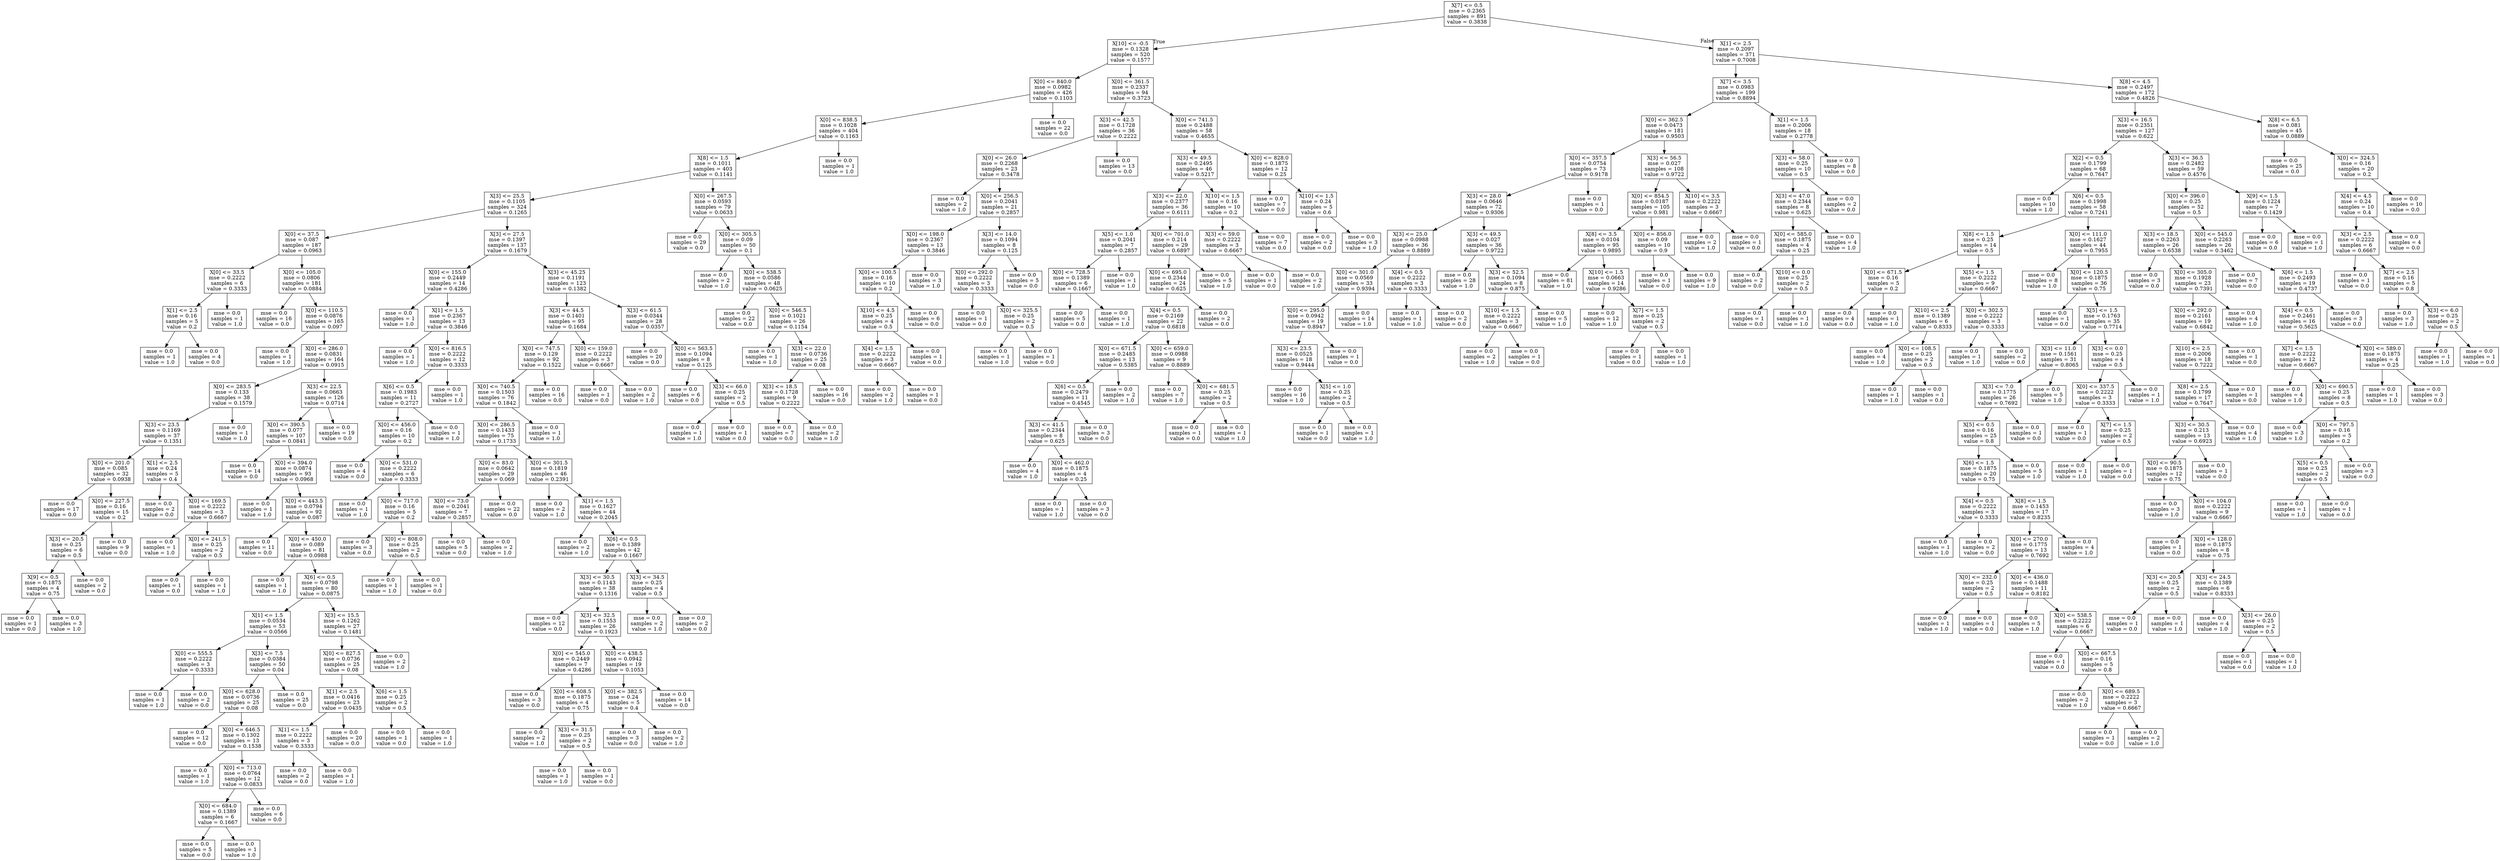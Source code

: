 digraph Tree {
node [shape=box] ;
0 [label="X[7] <= 0.5\nmse = 0.2365\nsamples = 891\nvalue = 0.3838"] ;
1 [label="X[10] <= -0.5\nmse = 0.1328\nsamples = 520\nvalue = 0.1577"] ;
0 -> 1 [labeldistance=2.5, labelangle=45, headlabel="True"] ;
2 [label="X[0] <= 840.0\nmse = 0.0982\nsamples = 426\nvalue = 0.1103"] ;
1 -> 2 ;
3 [label="X[0] <= 838.5\nmse = 0.1028\nsamples = 404\nvalue = 0.1163"] ;
2 -> 3 ;
4 [label="X[8] <= 1.5\nmse = 0.1011\nsamples = 403\nvalue = 0.1141"] ;
3 -> 4 ;
5 [label="X[3] <= 25.5\nmse = 0.1105\nsamples = 324\nvalue = 0.1265"] ;
4 -> 5 ;
6 [label="X[0] <= 37.5\nmse = 0.087\nsamples = 187\nvalue = 0.0963"] ;
5 -> 6 ;
7 [label="X[0] <= 33.5\nmse = 0.2222\nsamples = 6\nvalue = 0.3333"] ;
6 -> 7 ;
8 [label="X[1] <= 2.5\nmse = 0.16\nsamples = 5\nvalue = 0.2"] ;
7 -> 8 ;
9 [label="mse = 0.0\nsamples = 1\nvalue = 1.0"] ;
8 -> 9 ;
10 [label="mse = 0.0\nsamples = 4\nvalue = 0.0"] ;
8 -> 10 ;
11 [label="mse = 0.0\nsamples = 1\nvalue = 1.0"] ;
7 -> 11 ;
12 [label="X[0] <= 105.0\nmse = 0.0806\nsamples = 181\nvalue = 0.0884"] ;
6 -> 12 ;
13 [label="mse = 0.0\nsamples = 16\nvalue = 0.0"] ;
12 -> 13 ;
14 [label="X[0] <= 110.5\nmse = 0.0876\nsamples = 165\nvalue = 0.097"] ;
12 -> 14 ;
15 [label="mse = 0.0\nsamples = 1\nvalue = 1.0"] ;
14 -> 15 ;
16 [label="X[0] <= 286.0\nmse = 0.0831\nsamples = 164\nvalue = 0.0915"] ;
14 -> 16 ;
17 [label="X[0] <= 283.5\nmse = 0.133\nsamples = 38\nvalue = 0.1579"] ;
16 -> 17 ;
18 [label="X[3] <= 23.5\nmse = 0.1169\nsamples = 37\nvalue = 0.1351"] ;
17 -> 18 ;
19 [label="X[0] <= 201.0\nmse = 0.085\nsamples = 32\nvalue = 0.0938"] ;
18 -> 19 ;
20 [label="mse = 0.0\nsamples = 17\nvalue = 0.0"] ;
19 -> 20 ;
21 [label="X[0] <= 227.5\nmse = 0.16\nsamples = 15\nvalue = 0.2"] ;
19 -> 21 ;
22 [label="X[3] <= 20.5\nmse = 0.25\nsamples = 6\nvalue = 0.5"] ;
21 -> 22 ;
23 [label="X[9] <= 0.5\nmse = 0.1875\nsamples = 4\nvalue = 0.75"] ;
22 -> 23 ;
24 [label="mse = 0.0\nsamples = 1\nvalue = 0.0"] ;
23 -> 24 ;
25 [label="mse = 0.0\nsamples = 3\nvalue = 1.0"] ;
23 -> 25 ;
26 [label="mse = 0.0\nsamples = 2\nvalue = 0.0"] ;
22 -> 26 ;
27 [label="mse = 0.0\nsamples = 9\nvalue = 0.0"] ;
21 -> 27 ;
28 [label="X[1] <= 2.5\nmse = 0.24\nsamples = 5\nvalue = 0.4"] ;
18 -> 28 ;
29 [label="mse = 0.0\nsamples = 2\nvalue = 0.0"] ;
28 -> 29 ;
30 [label="X[0] <= 169.5\nmse = 0.2222\nsamples = 3\nvalue = 0.6667"] ;
28 -> 30 ;
31 [label="mse = 0.0\nsamples = 1\nvalue = 1.0"] ;
30 -> 31 ;
32 [label="X[0] <= 241.5\nmse = 0.25\nsamples = 2\nvalue = 0.5"] ;
30 -> 32 ;
33 [label="mse = 0.0\nsamples = 1\nvalue = 0.0"] ;
32 -> 33 ;
34 [label="mse = 0.0\nsamples = 1\nvalue = 1.0"] ;
32 -> 34 ;
35 [label="mse = 0.0\nsamples = 1\nvalue = 1.0"] ;
17 -> 35 ;
36 [label="X[3] <= 22.5\nmse = 0.0663\nsamples = 126\nvalue = 0.0714"] ;
16 -> 36 ;
37 [label="X[0] <= 390.5\nmse = 0.077\nsamples = 107\nvalue = 0.0841"] ;
36 -> 37 ;
38 [label="mse = 0.0\nsamples = 14\nvalue = 0.0"] ;
37 -> 38 ;
39 [label="X[0] <= 394.0\nmse = 0.0874\nsamples = 93\nvalue = 0.0968"] ;
37 -> 39 ;
40 [label="mse = 0.0\nsamples = 1\nvalue = 1.0"] ;
39 -> 40 ;
41 [label="X[0] <= 443.5\nmse = 0.0794\nsamples = 92\nvalue = 0.087"] ;
39 -> 41 ;
42 [label="mse = 0.0\nsamples = 11\nvalue = 0.0"] ;
41 -> 42 ;
43 [label="X[0] <= 450.0\nmse = 0.089\nsamples = 81\nvalue = 0.0988"] ;
41 -> 43 ;
44 [label="mse = 0.0\nsamples = 1\nvalue = 1.0"] ;
43 -> 44 ;
45 [label="X[6] <= 0.5\nmse = 0.0798\nsamples = 80\nvalue = 0.0875"] ;
43 -> 45 ;
46 [label="X[1] <= 1.5\nmse = 0.0534\nsamples = 53\nvalue = 0.0566"] ;
45 -> 46 ;
47 [label="X[0] <= 555.5\nmse = 0.2222\nsamples = 3\nvalue = 0.3333"] ;
46 -> 47 ;
48 [label="mse = 0.0\nsamples = 1\nvalue = 1.0"] ;
47 -> 48 ;
49 [label="mse = 0.0\nsamples = 2\nvalue = 0.0"] ;
47 -> 49 ;
50 [label="X[3] <= 7.5\nmse = 0.0384\nsamples = 50\nvalue = 0.04"] ;
46 -> 50 ;
51 [label="X[0] <= 628.0\nmse = 0.0736\nsamples = 25\nvalue = 0.08"] ;
50 -> 51 ;
52 [label="mse = 0.0\nsamples = 12\nvalue = 0.0"] ;
51 -> 52 ;
53 [label="X[0] <= 646.5\nmse = 0.1302\nsamples = 13\nvalue = 0.1538"] ;
51 -> 53 ;
54 [label="mse = 0.0\nsamples = 1\nvalue = 1.0"] ;
53 -> 54 ;
55 [label="X[0] <= 713.0\nmse = 0.0764\nsamples = 12\nvalue = 0.0833"] ;
53 -> 55 ;
56 [label="X[0] <= 684.0\nmse = 0.1389\nsamples = 6\nvalue = 0.1667"] ;
55 -> 56 ;
57 [label="mse = 0.0\nsamples = 5\nvalue = 0.0"] ;
56 -> 57 ;
58 [label="mse = 0.0\nsamples = 1\nvalue = 1.0"] ;
56 -> 58 ;
59 [label="mse = 0.0\nsamples = 6\nvalue = 0.0"] ;
55 -> 59 ;
60 [label="mse = 0.0\nsamples = 25\nvalue = 0.0"] ;
50 -> 60 ;
61 [label="X[3] <= 15.5\nmse = 0.1262\nsamples = 27\nvalue = 0.1481"] ;
45 -> 61 ;
62 [label="X[0] <= 827.5\nmse = 0.0736\nsamples = 25\nvalue = 0.08"] ;
61 -> 62 ;
63 [label="X[1] <= 2.5\nmse = 0.0416\nsamples = 23\nvalue = 0.0435"] ;
62 -> 63 ;
64 [label="X[1] <= 1.5\nmse = 0.2222\nsamples = 3\nvalue = 0.3333"] ;
63 -> 64 ;
65 [label="mse = 0.0\nsamples = 2\nvalue = 0.0"] ;
64 -> 65 ;
66 [label="mse = 0.0\nsamples = 1\nvalue = 1.0"] ;
64 -> 66 ;
67 [label="mse = 0.0\nsamples = 20\nvalue = 0.0"] ;
63 -> 67 ;
68 [label="X[6] <= 1.5\nmse = 0.25\nsamples = 2\nvalue = 0.5"] ;
62 -> 68 ;
69 [label="mse = 0.0\nsamples = 1\nvalue = 0.0"] ;
68 -> 69 ;
70 [label="mse = 0.0\nsamples = 1\nvalue = 1.0"] ;
68 -> 70 ;
71 [label="mse = 0.0\nsamples = 2\nvalue = 1.0"] ;
61 -> 71 ;
72 [label="mse = 0.0\nsamples = 19\nvalue = 0.0"] ;
36 -> 72 ;
73 [label="X[3] <= 27.5\nmse = 0.1397\nsamples = 137\nvalue = 0.1679"] ;
5 -> 73 ;
74 [label="X[0] <= 155.0\nmse = 0.2449\nsamples = 14\nvalue = 0.4286"] ;
73 -> 74 ;
75 [label="mse = 0.0\nsamples = 1\nvalue = 1.0"] ;
74 -> 75 ;
76 [label="X[1] <= 1.5\nmse = 0.2367\nsamples = 13\nvalue = 0.3846"] ;
74 -> 76 ;
77 [label="mse = 0.0\nsamples = 1\nvalue = 1.0"] ;
76 -> 77 ;
78 [label="X[0] <= 816.5\nmse = 0.2222\nsamples = 12\nvalue = 0.3333"] ;
76 -> 78 ;
79 [label="X[6] <= 0.5\nmse = 0.1983\nsamples = 11\nvalue = 0.2727"] ;
78 -> 79 ;
80 [label="X[0] <= 456.0\nmse = 0.16\nsamples = 10\nvalue = 0.2"] ;
79 -> 80 ;
81 [label="mse = 0.0\nsamples = 4\nvalue = 0.0"] ;
80 -> 81 ;
82 [label="X[0] <= 531.0\nmse = 0.2222\nsamples = 6\nvalue = 0.3333"] ;
80 -> 82 ;
83 [label="mse = 0.0\nsamples = 1\nvalue = 1.0"] ;
82 -> 83 ;
84 [label="X[0] <= 717.0\nmse = 0.16\nsamples = 5\nvalue = 0.2"] ;
82 -> 84 ;
85 [label="mse = 0.0\nsamples = 3\nvalue = 0.0"] ;
84 -> 85 ;
86 [label="X[0] <= 808.0\nmse = 0.25\nsamples = 2\nvalue = 0.5"] ;
84 -> 86 ;
87 [label="mse = 0.0\nsamples = 1\nvalue = 1.0"] ;
86 -> 87 ;
88 [label="mse = 0.0\nsamples = 1\nvalue = 0.0"] ;
86 -> 88 ;
89 [label="mse = 0.0\nsamples = 1\nvalue = 1.0"] ;
79 -> 89 ;
90 [label="mse = 0.0\nsamples = 1\nvalue = 1.0"] ;
78 -> 90 ;
91 [label="X[3] <= 45.25\nmse = 0.1191\nsamples = 123\nvalue = 0.1382"] ;
73 -> 91 ;
92 [label="X[3] <= 44.5\nmse = 0.1401\nsamples = 95\nvalue = 0.1684"] ;
91 -> 92 ;
93 [label="X[0] <= 747.5\nmse = 0.129\nsamples = 92\nvalue = 0.1522"] ;
92 -> 93 ;
94 [label="X[0] <= 740.5\nmse = 0.1503\nsamples = 76\nvalue = 0.1842"] ;
93 -> 94 ;
95 [label="X[0] <= 286.5\nmse = 0.1433\nsamples = 75\nvalue = 0.1733"] ;
94 -> 95 ;
96 [label="X[0] <= 83.0\nmse = 0.0642\nsamples = 29\nvalue = 0.069"] ;
95 -> 96 ;
97 [label="X[0] <= 73.0\nmse = 0.2041\nsamples = 7\nvalue = 0.2857"] ;
96 -> 97 ;
98 [label="mse = 0.0\nsamples = 5\nvalue = 0.0"] ;
97 -> 98 ;
99 [label="mse = 0.0\nsamples = 2\nvalue = 1.0"] ;
97 -> 99 ;
100 [label="mse = 0.0\nsamples = 22\nvalue = 0.0"] ;
96 -> 100 ;
101 [label="X[0] <= 301.5\nmse = 0.1819\nsamples = 46\nvalue = 0.2391"] ;
95 -> 101 ;
102 [label="mse = 0.0\nsamples = 2\nvalue = 1.0"] ;
101 -> 102 ;
103 [label="X[1] <= 1.5\nmse = 0.1627\nsamples = 44\nvalue = 0.2045"] ;
101 -> 103 ;
104 [label="mse = 0.0\nsamples = 2\nvalue = 1.0"] ;
103 -> 104 ;
105 [label="X[6] <= 0.5\nmse = 0.1389\nsamples = 42\nvalue = 0.1667"] ;
103 -> 105 ;
106 [label="X[3] <= 30.5\nmse = 0.1143\nsamples = 38\nvalue = 0.1316"] ;
105 -> 106 ;
107 [label="mse = 0.0\nsamples = 12\nvalue = 0.0"] ;
106 -> 107 ;
108 [label="X[3] <= 32.5\nmse = 0.1553\nsamples = 26\nvalue = 0.1923"] ;
106 -> 108 ;
109 [label="X[0] <= 545.0\nmse = 0.2449\nsamples = 7\nvalue = 0.4286"] ;
108 -> 109 ;
110 [label="mse = 0.0\nsamples = 3\nvalue = 0.0"] ;
109 -> 110 ;
111 [label="X[0] <= 608.5\nmse = 0.1875\nsamples = 4\nvalue = 0.75"] ;
109 -> 111 ;
112 [label="mse = 0.0\nsamples = 2\nvalue = 1.0"] ;
111 -> 112 ;
113 [label="X[3] <= 31.5\nmse = 0.25\nsamples = 2\nvalue = 0.5"] ;
111 -> 113 ;
114 [label="mse = 0.0\nsamples = 1\nvalue = 1.0"] ;
113 -> 114 ;
115 [label="mse = 0.0\nsamples = 1\nvalue = 0.0"] ;
113 -> 115 ;
116 [label="X[0] <= 438.5\nmse = 0.0942\nsamples = 19\nvalue = 0.1053"] ;
108 -> 116 ;
117 [label="X[0] <= 382.5\nmse = 0.24\nsamples = 5\nvalue = 0.4"] ;
116 -> 117 ;
118 [label="mse = 0.0\nsamples = 3\nvalue = 0.0"] ;
117 -> 118 ;
119 [label="mse = 0.0\nsamples = 2\nvalue = 1.0"] ;
117 -> 119 ;
120 [label="mse = 0.0\nsamples = 14\nvalue = 0.0"] ;
116 -> 120 ;
121 [label="X[3] <= 34.5\nmse = 0.25\nsamples = 4\nvalue = 0.5"] ;
105 -> 121 ;
122 [label="mse = 0.0\nsamples = 2\nvalue = 1.0"] ;
121 -> 122 ;
123 [label="mse = 0.0\nsamples = 2\nvalue = 0.0"] ;
121 -> 123 ;
124 [label="mse = 0.0\nsamples = 1\nvalue = 1.0"] ;
94 -> 124 ;
125 [label="mse = 0.0\nsamples = 16\nvalue = 0.0"] ;
93 -> 125 ;
126 [label="X[0] <= 159.0\nmse = 0.2222\nsamples = 3\nvalue = 0.6667"] ;
92 -> 126 ;
127 [label="mse = 0.0\nsamples = 1\nvalue = 0.0"] ;
126 -> 127 ;
128 [label="mse = 0.0\nsamples = 2\nvalue = 1.0"] ;
126 -> 128 ;
129 [label="X[3] <= 61.5\nmse = 0.0344\nsamples = 28\nvalue = 0.0357"] ;
91 -> 129 ;
130 [label="mse = 0.0\nsamples = 20\nvalue = 0.0"] ;
129 -> 130 ;
131 [label="X[0] <= 563.5\nmse = 0.1094\nsamples = 8\nvalue = 0.125"] ;
129 -> 131 ;
132 [label="mse = 0.0\nsamples = 6\nvalue = 0.0"] ;
131 -> 132 ;
133 [label="X[3] <= 66.0\nmse = 0.25\nsamples = 2\nvalue = 0.5"] ;
131 -> 133 ;
134 [label="mse = 0.0\nsamples = 1\nvalue = 1.0"] ;
133 -> 134 ;
135 [label="mse = 0.0\nsamples = 1\nvalue = 0.0"] ;
133 -> 135 ;
136 [label="X[0] <= 267.5\nmse = 0.0593\nsamples = 79\nvalue = 0.0633"] ;
4 -> 136 ;
137 [label="mse = 0.0\nsamples = 29\nvalue = 0.0"] ;
136 -> 137 ;
138 [label="X[0] <= 305.5\nmse = 0.09\nsamples = 50\nvalue = 0.1"] ;
136 -> 138 ;
139 [label="mse = 0.0\nsamples = 2\nvalue = 1.0"] ;
138 -> 139 ;
140 [label="X[0] <= 538.5\nmse = 0.0586\nsamples = 48\nvalue = 0.0625"] ;
138 -> 140 ;
141 [label="mse = 0.0\nsamples = 22\nvalue = 0.0"] ;
140 -> 141 ;
142 [label="X[0] <= 546.5\nmse = 0.1021\nsamples = 26\nvalue = 0.1154"] ;
140 -> 142 ;
143 [label="mse = 0.0\nsamples = 1\nvalue = 1.0"] ;
142 -> 143 ;
144 [label="X[3] <= 22.0\nmse = 0.0736\nsamples = 25\nvalue = 0.08"] ;
142 -> 144 ;
145 [label="X[3] <= 18.5\nmse = 0.1728\nsamples = 9\nvalue = 0.2222"] ;
144 -> 145 ;
146 [label="mse = 0.0\nsamples = 7\nvalue = 0.0"] ;
145 -> 146 ;
147 [label="mse = 0.0\nsamples = 2\nvalue = 1.0"] ;
145 -> 147 ;
148 [label="mse = 0.0\nsamples = 16\nvalue = 0.0"] ;
144 -> 148 ;
149 [label="mse = 0.0\nsamples = 1\nvalue = 1.0"] ;
3 -> 149 ;
150 [label="mse = 0.0\nsamples = 22\nvalue = 0.0"] ;
2 -> 150 ;
151 [label="X[0] <= 361.5\nmse = 0.2337\nsamples = 94\nvalue = 0.3723"] ;
1 -> 151 ;
152 [label="X[3] <= 42.5\nmse = 0.1728\nsamples = 36\nvalue = 0.2222"] ;
151 -> 152 ;
153 [label="X[0] <= 26.0\nmse = 0.2268\nsamples = 23\nvalue = 0.3478"] ;
152 -> 153 ;
154 [label="mse = 0.0\nsamples = 2\nvalue = 1.0"] ;
153 -> 154 ;
155 [label="X[0] <= 256.5\nmse = 0.2041\nsamples = 21\nvalue = 0.2857"] ;
153 -> 155 ;
156 [label="X[0] <= 198.0\nmse = 0.2367\nsamples = 13\nvalue = 0.3846"] ;
155 -> 156 ;
157 [label="X[0] <= 100.5\nmse = 0.16\nsamples = 10\nvalue = 0.2"] ;
156 -> 157 ;
158 [label="X[10] <= 4.5\nmse = 0.25\nsamples = 4\nvalue = 0.5"] ;
157 -> 158 ;
159 [label="X[4] <= 1.5\nmse = 0.2222\nsamples = 3\nvalue = 0.6667"] ;
158 -> 159 ;
160 [label="mse = 0.0\nsamples = 2\nvalue = 1.0"] ;
159 -> 160 ;
161 [label="mse = 0.0\nsamples = 1\nvalue = 0.0"] ;
159 -> 161 ;
162 [label="mse = 0.0\nsamples = 1\nvalue = 0.0"] ;
158 -> 162 ;
163 [label="mse = 0.0\nsamples = 6\nvalue = 0.0"] ;
157 -> 163 ;
164 [label="mse = 0.0\nsamples = 3\nvalue = 1.0"] ;
156 -> 164 ;
165 [label="X[3] <= 14.0\nmse = 0.1094\nsamples = 8\nvalue = 0.125"] ;
155 -> 165 ;
166 [label="X[0] <= 292.0\nmse = 0.2222\nsamples = 3\nvalue = 0.3333"] ;
165 -> 166 ;
167 [label="mse = 0.0\nsamples = 1\nvalue = 0.0"] ;
166 -> 167 ;
168 [label="X[0] <= 325.5\nmse = 0.25\nsamples = 2\nvalue = 0.5"] ;
166 -> 168 ;
169 [label="mse = 0.0\nsamples = 1\nvalue = 1.0"] ;
168 -> 169 ;
170 [label="mse = 0.0\nsamples = 1\nvalue = 0.0"] ;
168 -> 170 ;
171 [label="mse = 0.0\nsamples = 5\nvalue = 0.0"] ;
165 -> 171 ;
172 [label="mse = 0.0\nsamples = 13\nvalue = 0.0"] ;
152 -> 172 ;
173 [label="X[0] <= 741.5\nmse = 0.2488\nsamples = 58\nvalue = 0.4655"] ;
151 -> 173 ;
174 [label="X[3] <= 49.5\nmse = 0.2495\nsamples = 46\nvalue = 0.5217"] ;
173 -> 174 ;
175 [label="X[3] <= 22.0\nmse = 0.2377\nsamples = 36\nvalue = 0.6111"] ;
174 -> 175 ;
176 [label="X[5] <= 1.0\nmse = 0.2041\nsamples = 7\nvalue = 0.2857"] ;
175 -> 176 ;
177 [label="X[0] <= 728.5\nmse = 0.1389\nsamples = 6\nvalue = 0.1667"] ;
176 -> 177 ;
178 [label="mse = 0.0\nsamples = 5\nvalue = 0.0"] ;
177 -> 178 ;
179 [label="mse = 0.0\nsamples = 1\nvalue = 1.0"] ;
177 -> 179 ;
180 [label="mse = 0.0\nsamples = 1\nvalue = 1.0"] ;
176 -> 180 ;
181 [label="X[0] <= 701.0\nmse = 0.214\nsamples = 29\nvalue = 0.6897"] ;
175 -> 181 ;
182 [label="X[0] <= 695.0\nmse = 0.2344\nsamples = 24\nvalue = 0.625"] ;
181 -> 182 ;
183 [label="X[4] <= 0.5\nmse = 0.2169\nsamples = 22\nvalue = 0.6818"] ;
182 -> 183 ;
184 [label="X[0] <= 671.5\nmse = 0.2485\nsamples = 13\nvalue = 0.5385"] ;
183 -> 184 ;
185 [label="X[6] <= 0.5\nmse = 0.2479\nsamples = 11\nvalue = 0.4545"] ;
184 -> 185 ;
186 [label="X[3] <= 41.5\nmse = 0.2344\nsamples = 8\nvalue = 0.625"] ;
185 -> 186 ;
187 [label="mse = 0.0\nsamples = 4\nvalue = 1.0"] ;
186 -> 187 ;
188 [label="X[0] <= 462.0\nmse = 0.1875\nsamples = 4\nvalue = 0.25"] ;
186 -> 188 ;
189 [label="mse = 0.0\nsamples = 1\nvalue = 1.0"] ;
188 -> 189 ;
190 [label="mse = 0.0\nsamples = 3\nvalue = 0.0"] ;
188 -> 190 ;
191 [label="mse = 0.0\nsamples = 3\nvalue = 0.0"] ;
185 -> 191 ;
192 [label="mse = 0.0\nsamples = 2\nvalue = 1.0"] ;
184 -> 192 ;
193 [label="X[0] <= 659.0\nmse = 0.0988\nsamples = 9\nvalue = 0.8889"] ;
183 -> 193 ;
194 [label="mse = 0.0\nsamples = 7\nvalue = 1.0"] ;
193 -> 194 ;
195 [label="X[0] <= 681.5\nmse = 0.25\nsamples = 2\nvalue = 0.5"] ;
193 -> 195 ;
196 [label="mse = 0.0\nsamples = 1\nvalue = 0.0"] ;
195 -> 196 ;
197 [label="mse = 0.0\nsamples = 1\nvalue = 1.0"] ;
195 -> 197 ;
198 [label="mse = 0.0\nsamples = 2\nvalue = 0.0"] ;
182 -> 198 ;
199 [label="mse = 0.0\nsamples = 5\nvalue = 1.0"] ;
181 -> 199 ;
200 [label="X[10] <= 1.5\nmse = 0.16\nsamples = 10\nvalue = 0.2"] ;
174 -> 200 ;
201 [label="X[3] <= 59.0\nmse = 0.2222\nsamples = 3\nvalue = 0.6667"] ;
200 -> 201 ;
202 [label="mse = 0.0\nsamples = 1\nvalue = 0.0"] ;
201 -> 202 ;
203 [label="mse = 0.0\nsamples = 2\nvalue = 1.0"] ;
201 -> 203 ;
204 [label="mse = 0.0\nsamples = 7\nvalue = 0.0"] ;
200 -> 204 ;
205 [label="X[0] <= 828.0\nmse = 0.1875\nsamples = 12\nvalue = 0.25"] ;
173 -> 205 ;
206 [label="mse = 0.0\nsamples = 7\nvalue = 0.0"] ;
205 -> 206 ;
207 [label="X[10] <= 1.5\nmse = 0.24\nsamples = 5\nvalue = 0.6"] ;
205 -> 207 ;
208 [label="mse = 0.0\nsamples = 2\nvalue = 0.0"] ;
207 -> 208 ;
209 [label="mse = 0.0\nsamples = 3\nvalue = 1.0"] ;
207 -> 209 ;
210 [label="X[1] <= 2.5\nmse = 0.2097\nsamples = 371\nvalue = 0.7008"] ;
0 -> 210 [labeldistance=2.5, labelangle=-45, headlabel="False"] ;
211 [label="X[7] <= 3.5\nmse = 0.0983\nsamples = 199\nvalue = 0.8894"] ;
210 -> 211 ;
212 [label="X[0] <= 362.5\nmse = 0.0473\nsamples = 181\nvalue = 0.9503"] ;
211 -> 212 ;
213 [label="X[0] <= 357.5\nmse = 0.0754\nsamples = 73\nvalue = 0.9178"] ;
212 -> 213 ;
214 [label="X[3] <= 28.0\nmse = 0.0646\nsamples = 72\nvalue = 0.9306"] ;
213 -> 214 ;
215 [label="X[3] <= 25.0\nmse = 0.0988\nsamples = 36\nvalue = 0.8889"] ;
214 -> 215 ;
216 [label="X[0] <= 301.0\nmse = 0.0569\nsamples = 33\nvalue = 0.9394"] ;
215 -> 216 ;
217 [label="X[0] <= 295.0\nmse = 0.0942\nsamples = 19\nvalue = 0.8947"] ;
216 -> 217 ;
218 [label="X[3] <= 23.5\nmse = 0.0525\nsamples = 18\nvalue = 0.9444"] ;
217 -> 218 ;
219 [label="mse = 0.0\nsamples = 16\nvalue = 1.0"] ;
218 -> 219 ;
220 [label="X[5] <= 1.0\nmse = 0.25\nsamples = 2\nvalue = 0.5"] ;
218 -> 220 ;
221 [label="mse = 0.0\nsamples = 1\nvalue = 0.0"] ;
220 -> 221 ;
222 [label="mse = 0.0\nsamples = 1\nvalue = 1.0"] ;
220 -> 222 ;
223 [label="mse = 0.0\nsamples = 1\nvalue = 0.0"] ;
217 -> 223 ;
224 [label="mse = 0.0\nsamples = 14\nvalue = 1.0"] ;
216 -> 224 ;
225 [label="X[4] <= 0.5\nmse = 0.2222\nsamples = 3\nvalue = 0.3333"] ;
215 -> 225 ;
226 [label="mse = 0.0\nsamples = 1\nvalue = 1.0"] ;
225 -> 226 ;
227 [label="mse = 0.0\nsamples = 2\nvalue = 0.0"] ;
225 -> 227 ;
228 [label="X[3] <= 49.5\nmse = 0.027\nsamples = 36\nvalue = 0.9722"] ;
214 -> 228 ;
229 [label="mse = 0.0\nsamples = 28\nvalue = 1.0"] ;
228 -> 229 ;
230 [label="X[3] <= 52.5\nmse = 0.1094\nsamples = 8\nvalue = 0.875"] ;
228 -> 230 ;
231 [label="X[10] <= 1.5\nmse = 0.2222\nsamples = 3\nvalue = 0.6667"] ;
230 -> 231 ;
232 [label="mse = 0.0\nsamples = 2\nvalue = 1.0"] ;
231 -> 232 ;
233 [label="mse = 0.0\nsamples = 1\nvalue = 0.0"] ;
231 -> 233 ;
234 [label="mse = 0.0\nsamples = 5\nvalue = 1.0"] ;
230 -> 234 ;
235 [label="mse = 0.0\nsamples = 1\nvalue = 0.0"] ;
213 -> 235 ;
236 [label="X[3] <= 56.5\nmse = 0.027\nsamples = 108\nvalue = 0.9722"] ;
212 -> 236 ;
237 [label="X[0] <= 854.5\nmse = 0.0187\nsamples = 105\nvalue = 0.981"] ;
236 -> 237 ;
238 [label="X[8] <= 3.5\nmse = 0.0104\nsamples = 95\nvalue = 0.9895"] ;
237 -> 238 ;
239 [label="mse = 0.0\nsamples = 81\nvalue = 1.0"] ;
238 -> 239 ;
240 [label="X[10] <= 1.5\nmse = 0.0663\nsamples = 14\nvalue = 0.9286"] ;
238 -> 240 ;
241 [label="mse = 0.0\nsamples = 12\nvalue = 1.0"] ;
240 -> 241 ;
242 [label="X[7] <= 1.5\nmse = 0.25\nsamples = 2\nvalue = 0.5"] ;
240 -> 242 ;
243 [label="mse = 0.0\nsamples = 1\nvalue = 0.0"] ;
242 -> 243 ;
244 [label="mse = 0.0\nsamples = 1\nvalue = 1.0"] ;
242 -> 244 ;
245 [label="X[0] <= 856.0\nmse = 0.09\nsamples = 10\nvalue = 0.9"] ;
237 -> 245 ;
246 [label="mse = 0.0\nsamples = 1\nvalue = 0.0"] ;
245 -> 246 ;
247 [label="mse = 0.0\nsamples = 9\nvalue = 1.0"] ;
245 -> 247 ;
248 [label="X[10] <= 3.5\nmse = 0.2222\nsamples = 3\nvalue = 0.6667"] ;
236 -> 248 ;
249 [label="mse = 0.0\nsamples = 2\nvalue = 1.0"] ;
248 -> 249 ;
250 [label="mse = 0.0\nsamples = 1\nvalue = 0.0"] ;
248 -> 250 ;
251 [label="X[1] <= 1.5\nmse = 0.2006\nsamples = 18\nvalue = 0.2778"] ;
211 -> 251 ;
252 [label="X[3] <= 58.0\nmse = 0.25\nsamples = 10\nvalue = 0.5"] ;
251 -> 252 ;
253 [label="X[3] <= 47.0\nmse = 0.2344\nsamples = 8\nvalue = 0.625"] ;
252 -> 253 ;
254 [label="X[0] <= 585.0\nmse = 0.1875\nsamples = 4\nvalue = 0.25"] ;
253 -> 254 ;
255 [label="mse = 0.0\nsamples = 2\nvalue = 0.0"] ;
254 -> 255 ;
256 [label="X[10] <= 0.0\nmse = 0.25\nsamples = 2\nvalue = 0.5"] ;
254 -> 256 ;
257 [label="mse = 0.0\nsamples = 1\nvalue = 0.0"] ;
256 -> 257 ;
258 [label="mse = 0.0\nsamples = 1\nvalue = 1.0"] ;
256 -> 258 ;
259 [label="mse = 0.0\nsamples = 4\nvalue = 1.0"] ;
253 -> 259 ;
260 [label="mse = 0.0\nsamples = 2\nvalue = 0.0"] ;
252 -> 260 ;
261 [label="mse = 0.0\nsamples = 8\nvalue = 0.0"] ;
251 -> 261 ;
262 [label="X[8] <= 4.5\nmse = 0.2497\nsamples = 172\nvalue = 0.4826"] ;
210 -> 262 ;
263 [label="X[3] <= 16.5\nmse = 0.2351\nsamples = 127\nvalue = 0.622"] ;
262 -> 263 ;
264 [label="X[2] <= 0.5\nmse = 0.1799\nsamples = 68\nvalue = 0.7647"] ;
263 -> 264 ;
265 [label="mse = 0.0\nsamples = 10\nvalue = 1.0"] ;
264 -> 265 ;
266 [label="X[6] <= 0.5\nmse = 0.1998\nsamples = 58\nvalue = 0.7241"] ;
264 -> 266 ;
267 [label="X[8] <= 1.5\nmse = 0.25\nsamples = 14\nvalue = 0.5"] ;
266 -> 267 ;
268 [label="X[0] <= 671.5\nmse = 0.16\nsamples = 5\nvalue = 0.2"] ;
267 -> 268 ;
269 [label="mse = 0.0\nsamples = 4\nvalue = 0.0"] ;
268 -> 269 ;
270 [label="mse = 0.0\nsamples = 1\nvalue = 1.0"] ;
268 -> 270 ;
271 [label="X[5] <= 1.5\nmse = 0.2222\nsamples = 9\nvalue = 0.6667"] ;
267 -> 271 ;
272 [label="X[10] <= 2.5\nmse = 0.1389\nsamples = 6\nvalue = 0.8333"] ;
271 -> 272 ;
273 [label="mse = 0.0\nsamples = 4\nvalue = 1.0"] ;
272 -> 273 ;
274 [label="X[0] <= 108.5\nmse = 0.25\nsamples = 2\nvalue = 0.5"] ;
272 -> 274 ;
275 [label="mse = 0.0\nsamples = 1\nvalue = 1.0"] ;
274 -> 275 ;
276 [label="mse = 0.0\nsamples = 1\nvalue = 0.0"] ;
274 -> 276 ;
277 [label="X[0] <= 302.5\nmse = 0.2222\nsamples = 3\nvalue = 0.3333"] ;
271 -> 277 ;
278 [label="mse = 0.0\nsamples = 1\nvalue = 1.0"] ;
277 -> 278 ;
279 [label="mse = 0.0\nsamples = 2\nvalue = 0.0"] ;
277 -> 279 ;
280 [label="X[0] <= 111.0\nmse = 0.1627\nsamples = 44\nvalue = 0.7955"] ;
266 -> 280 ;
281 [label="mse = 0.0\nsamples = 8\nvalue = 1.0"] ;
280 -> 281 ;
282 [label="X[0] <= 120.5\nmse = 0.1875\nsamples = 36\nvalue = 0.75"] ;
280 -> 282 ;
283 [label="mse = 0.0\nsamples = 1\nvalue = 0.0"] ;
282 -> 283 ;
284 [label="X[5] <= 1.5\nmse = 0.1763\nsamples = 35\nvalue = 0.7714"] ;
282 -> 284 ;
285 [label="X[3] <= 11.0\nmse = 0.1561\nsamples = 31\nvalue = 0.8065"] ;
284 -> 285 ;
286 [label="X[3] <= 7.0\nmse = 0.1775\nsamples = 26\nvalue = 0.7692"] ;
285 -> 286 ;
287 [label="X[5] <= 0.5\nmse = 0.16\nsamples = 25\nvalue = 0.8"] ;
286 -> 287 ;
288 [label="X[6] <= 1.5\nmse = 0.1875\nsamples = 20\nvalue = 0.75"] ;
287 -> 288 ;
289 [label="X[4] <= 0.5\nmse = 0.2222\nsamples = 3\nvalue = 0.3333"] ;
288 -> 289 ;
290 [label="mse = 0.0\nsamples = 1\nvalue = 1.0"] ;
289 -> 290 ;
291 [label="mse = 0.0\nsamples = 2\nvalue = 0.0"] ;
289 -> 291 ;
292 [label="X[8] <= 1.5\nmse = 0.1453\nsamples = 17\nvalue = 0.8235"] ;
288 -> 292 ;
293 [label="X[0] <= 270.0\nmse = 0.1775\nsamples = 13\nvalue = 0.7692"] ;
292 -> 293 ;
294 [label="X[0] <= 232.0\nmse = 0.25\nsamples = 2\nvalue = 0.5"] ;
293 -> 294 ;
295 [label="mse = 0.0\nsamples = 1\nvalue = 1.0"] ;
294 -> 295 ;
296 [label="mse = 0.0\nsamples = 1\nvalue = 0.0"] ;
294 -> 296 ;
297 [label="X[0] <= 436.0\nmse = 0.1488\nsamples = 11\nvalue = 0.8182"] ;
293 -> 297 ;
298 [label="mse = 0.0\nsamples = 5\nvalue = 1.0"] ;
297 -> 298 ;
299 [label="X[0] <= 538.5\nmse = 0.2222\nsamples = 6\nvalue = 0.6667"] ;
297 -> 299 ;
300 [label="mse = 0.0\nsamples = 1\nvalue = 0.0"] ;
299 -> 300 ;
301 [label="X[0] <= 667.5\nmse = 0.16\nsamples = 5\nvalue = 0.8"] ;
299 -> 301 ;
302 [label="mse = 0.0\nsamples = 2\nvalue = 1.0"] ;
301 -> 302 ;
303 [label="X[0] <= 689.5\nmse = 0.2222\nsamples = 3\nvalue = 0.6667"] ;
301 -> 303 ;
304 [label="mse = 0.0\nsamples = 1\nvalue = 0.0"] ;
303 -> 304 ;
305 [label="mse = 0.0\nsamples = 2\nvalue = 1.0"] ;
303 -> 305 ;
306 [label="mse = 0.0\nsamples = 4\nvalue = 1.0"] ;
292 -> 306 ;
307 [label="mse = 0.0\nsamples = 5\nvalue = 1.0"] ;
287 -> 307 ;
308 [label="mse = 0.0\nsamples = 1\nvalue = 0.0"] ;
286 -> 308 ;
309 [label="mse = 0.0\nsamples = 5\nvalue = 1.0"] ;
285 -> 309 ;
310 [label="X[3] <= 0.0\nmse = 0.25\nsamples = 4\nvalue = 0.5"] ;
284 -> 310 ;
311 [label="X[0] <= 337.5\nmse = 0.2222\nsamples = 3\nvalue = 0.3333"] ;
310 -> 311 ;
312 [label="mse = 0.0\nsamples = 1\nvalue = 0.0"] ;
311 -> 312 ;
313 [label="X[7] <= 1.5\nmse = 0.25\nsamples = 2\nvalue = 0.5"] ;
311 -> 313 ;
314 [label="mse = 0.0\nsamples = 1\nvalue = 1.0"] ;
313 -> 314 ;
315 [label="mse = 0.0\nsamples = 1\nvalue = 0.0"] ;
313 -> 315 ;
316 [label="mse = 0.0\nsamples = 1\nvalue = 1.0"] ;
310 -> 316 ;
317 [label="X[3] <= 36.5\nmse = 0.2482\nsamples = 59\nvalue = 0.4576"] ;
263 -> 317 ;
318 [label="X[0] <= 396.0\nmse = 0.25\nsamples = 52\nvalue = 0.5"] ;
317 -> 318 ;
319 [label="X[3] <= 18.5\nmse = 0.2263\nsamples = 26\nvalue = 0.6538"] ;
318 -> 319 ;
320 [label="mse = 0.0\nsamples = 3\nvalue = 0.0"] ;
319 -> 320 ;
321 [label="X[0] <= 305.0\nmse = 0.1928\nsamples = 23\nvalue = 0.7391"] ;
319 -> 321 ;
322 [label="X[0] <= 292.0\nmse = 0.2161\nsamples = 19\nvalue = 0.6842"] ;
321 -> 322 ;
323 [label="X[10] <= 2.5\nmse = 0.2006\nsamples = 18\nvalue = 0.7222"] ;
322 -> 323 ;
324 [label="X[8] <= 2.5\nmse = 0.1799\nsamples = 17\nvalue = 0.7647"] ;
323 -> 324 ;
325 [label="X[3] <= 30.5\nmse = 0.213\nsamples = 13\nvalue = 0.6923"] ;
324 -> 325 ;
326 [label="X[0] <= 90.5\nmse = 0.1875\nsamples = 12\nvalue = 0.75"] ;
325 -> 326 ;
327 [label="mse = 0.0\nsamples = 3\nvalue = 1.0"] ;
326 -> 327 ;
328 [label="X[0] <= 104.0\nmse = 0.2222\nsamples = 9\nvalue = 0.6667"] ;
326 -> 328 ;
329 [label="mse = 0.0\nsamples = 1\nvalue = 0.0"] ;
328 -> 329 ;
330 [label="X[0] <= 128.0\nmse = 0.1875\nsamples = 8\nvalue = 0.75"] ;
328 -> 330 ;
331 [label="X[3] <= 20.5\nmse = 0.25\nsamples = 2\nvalue = 0.5"] ;
330 -> 331 ;
332 [label="mse = 0.0\nsamples = 1\nvalue = 0.0"] ;
331 -> 332 ;
333 [label="mse = 0.0\nsamples = 1\nvalue = 1.0"] ;
331 -> 333 ;
334 [label="X[3] <= 24.5\nmse = 0.1389\nsamples = 6\nvalue = 0.8333"] ;
330 -> 334 ;
335 [label="mse = 0.0\nsamples = 4\nvalue = 1.0"] ;
334 -> 335 ;
336 [label="X[3] <= 26.0\nmse = 0.25\nsamples = 2\nvalue = 0.5"] ;
334 -> 336 ;
337 [label="mse = 0.0\nsamples = 1\nvalue = 0.0"] ;
336 -> 337 ;
338 [label="mse = 0.0\nsamples = 1\nvalue = 1.0"] ;
336 -> 338 ;
339 [label="mse = 0.0\nsamples = 1\nvalue = 0.0"] ;
325 -> 339 ;
340 [label="mse = 0.0\nsamples = 4\nvalue = 1.0"] ;
324 -> 340 ;
341 [label="mse = 0.0\nsamples = 1\nvalue = 0.0"] ;
323 -> 341 ;
342 [label="mse = 0.0\nsamples = 1\nvalue = 0.0"] ;
322 -> 342 ;
343 [label="mse = 0.0\nsamples = 4\nvalue = 1.0"] ;
321 -> 343 ;
344 [label="X[0] <= 545.0\nmse = 0.2263\nsamples = 26\nvalue = 0.3462"] ;
318 -> 344 ;
345 [label="mse = 0.0\nsamples = 7\nvalue = 0.0"] ;
344 -> 345 ;
346 [label="X[6] <= 1.5\nmse = 0.2493\nsamples = 19\nvalue = 0.4737"] ;
344 -> 346 ;
347 [label="X[4] <= 0.5\nmse = 0.2461\nsamples = 16\nvalue = 0.5625"] ;
346 -> 347 ;
348 [label="X[7] <= 1.5\nmse = 0.2222\nsamples = 12\nvalue = 0.6667"] ;
347 -> 348 ;
349 [label="mse = 0.0\nsamples = 4\nvalue = 1.0"] ;
348 -> 349 ;
350 [label="X[0] <= 690.5\nmse = 0.25\nsamples = 8\nvalue = 0.5"] ;
348 -> 350 ;
351 [label="mse = 0.0\nsamples = 3\nvalue = 1.0"] ;
350 -> 351 ;
352 [label="X[0] <= 797.5\nmse = 0.16\nsamples = 5\nvalue = 0.2"] ;
350 -> 352 ;
353 [label="X[5] <= 0.5\nmse = 0.25\nsamples = 2\nvalue = 0.5"] ;
352 -> 353 ;
354 [label="mse = 0.0\nsamples = 1\nvalue = 1.0"] ;
353 -> 354 ;
355 [label="mse = 0.0\nsamples = 1\nvalue = 0.0"] ;
353 -> 355 ;
356 [label="mse = 0.0\nsamples = 3\nvalue = 0.0"] ;
352 -> 356 ;
357 [label="X[0] <= 589.0\nmse = 0.1875\nsamples = 4\nvalue = 0.25"] ;
347 -> 357 ;
358 [label="mse = 0.0\nsamples = 1\nvalue = 1.0"] ;
357 -> 358 ;
359 [label="mse = 0.0\nsamples = 3\nvalue = 0.0"] ;
357 -> 359 ;
360 [label="mse = 0.0\nsamples = 3\nvalue = 0.0"] ;
346 -> 360 ;
361 [label="X[9] <= 1.5\nmse = 0.1224\nsamples = 7\nvalue = 0.1429"] ;
317 -> 361 ;
362 [label="mse = 0.0\nsamples = 6\nvalue = 0.0"] ;
361 -> 362 ;
363 [label="mse = 0.0\nsamples = 1\nvalue = 1.0"] ;
361 -> 363 ;
364 [label="X[8] <= 6.5\nmse = 0.081\nsamples = 45\nvalue = 0.0889"] ;
262 -> 364 ;
365 [label="mse = 0.0\nsamples = 25\nvalue = 0.0"] ;
364 -> 365 ;
366 [label="X[0] <= 324.5\nmse = 0.16\nsamples = 20\nvalue = 0.2"] ;
364 -> 366 ;
367 [label="X[4] <= 4.5\nmse = 0.24\nsamples = 10\nvalue = 0.4"] ;
366 -> 367 ;
368 [label="X[3] <= 2.5\nmse = 0.2222\nsamples = 6\nvalue = 0.6667"] ;
367 -> 368 ;
369 [label="mse = 0.0\nsamples = 1\nvalue = 0.0"] ;
368 -> 369 ;
370 [label="X[7] <= 2.5\nmse = 0.16\nsamples = 5\nvalue = 0.8"] ;
368 -> 370 ;
371 [label="mse = 0.0\nsamples = 3\nvalue = 1.0"] ;
370 -> 371 ;
372 [label="X[3] <= 6.0\nmse = 0.25\nsamples = 2\nvalue = 0.5"] ;
370 -> 372 ;
373 [label="mse = 0.0\nsamples = 1\nvalue = 1.0"] ;
372 -> 373 ;
374 [label="mse = 0.0\nsamples = 1\nvalue = 0.0"] ;
372 -> 374 ;
375 [label="mse = 0.0\nsamples = 4\nvalue = 0.0"] ;
367 -> 375 ;
376 [label="mse = 0.0\nsamples = 10\nvalue = 0.0"] ;
366 -> 376 ;
}